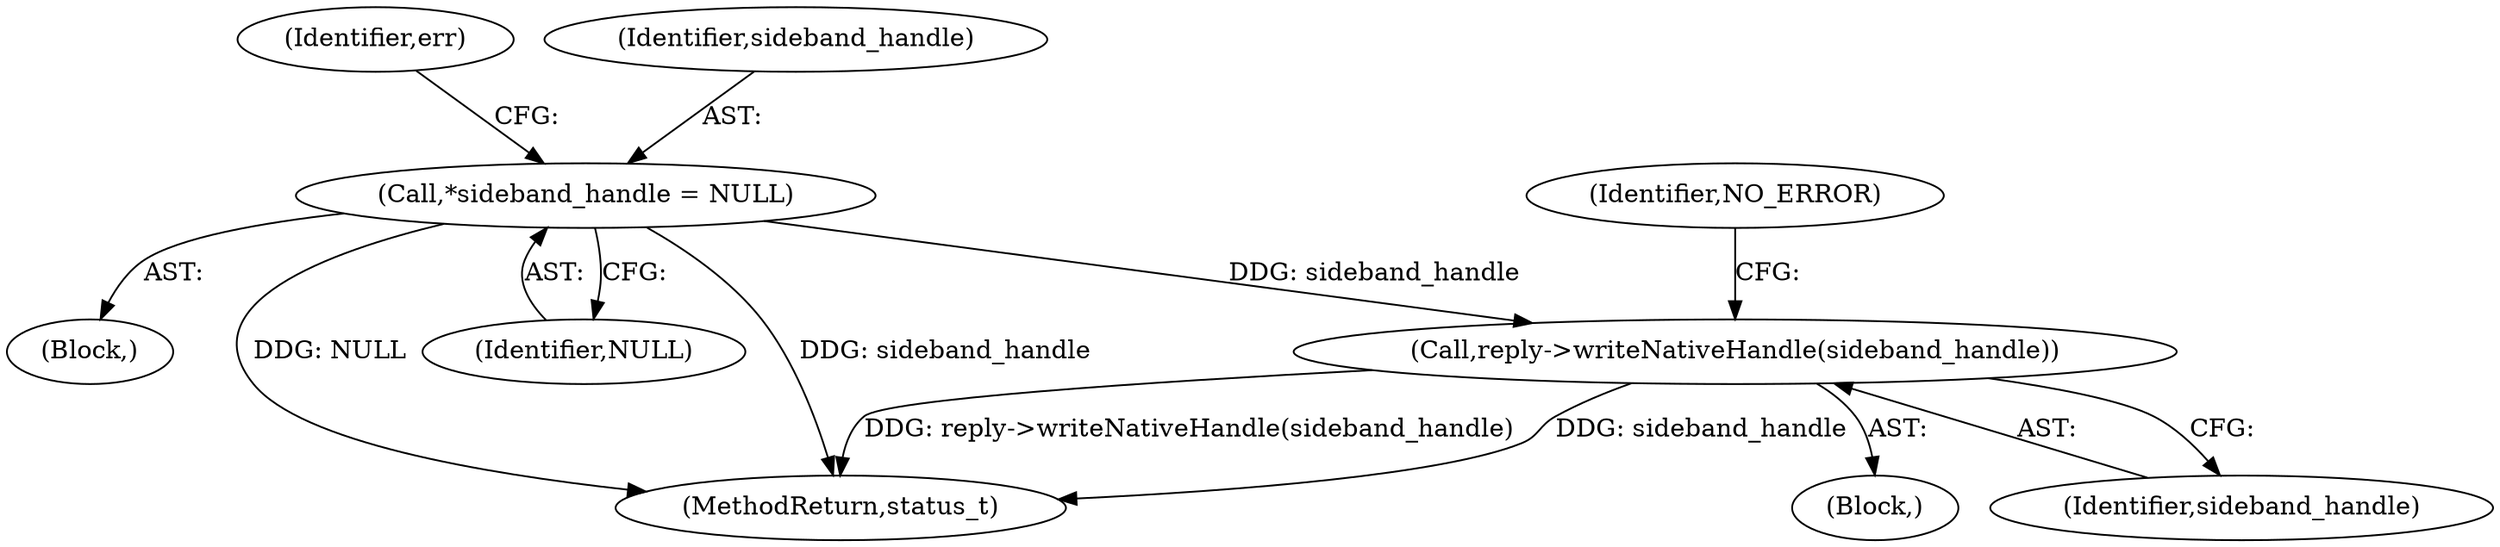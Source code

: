 digraph "0_Android_8d87321b704cb3f88e8cae668937d001fd63d5e3@pointer" {
"1000912" [label="(Call,*sideband_handle = NULL)"];
"1000932" [label="(Call,reply->writeNativeHandle(sideband_handle))"];
"1000917" [label="(Identifier,err)"];
"1001207" [label="(MethodReturn,status_t)"];
"1000913" [label="(Identifier,sideband_handle)"];
"1000912" [label="(Call,*sideband_handle = NULL)"];
"1000886" [label="(Block,)"];
"1000932" [label="(Call,reply->writeNativeHandle(sideband_handle))"];
"1000933" [label="(Identifier,sideband_handle)"];
"1000935" [label="(Identifier,NO_ERROR)"];
"1000931" [label="(Block,)"];
"1000914" [label="(Identifier,NULL)"];
"1000912" -> "1000886"  [label="AST: "];
"1000912" -> "1000914"  [label="CFG: "];
"1000913" -> "1000912"  [label="AST: "];
"1000914" -> "1000912"  [label="AST: "];
"1000917" -> "1000912"  [label="CFG: "];
"1000912" -> "1001207"  [label="DDG: NULL"];
"1000912" -> "1001207"  [label="DDG: sideband_handle"];
"1000912" -> "1000932"  [label="DDG: sideband_handle"];
"1000932" -> "1000931"  [label="AST: "];
"1000932" -> "1000933"  [label="CFG: "];
"1000933" -> "1000932"  [label="AST: "];
"1000935" -> "1000932"  [label="CFG: "];
"1000932" -> "1001207"  [label="DDG: sideband_handle"];
"1000932" -> "1001207"  [label="DDG: reply->writeNativeHandle(sideband_handle)"];
}
